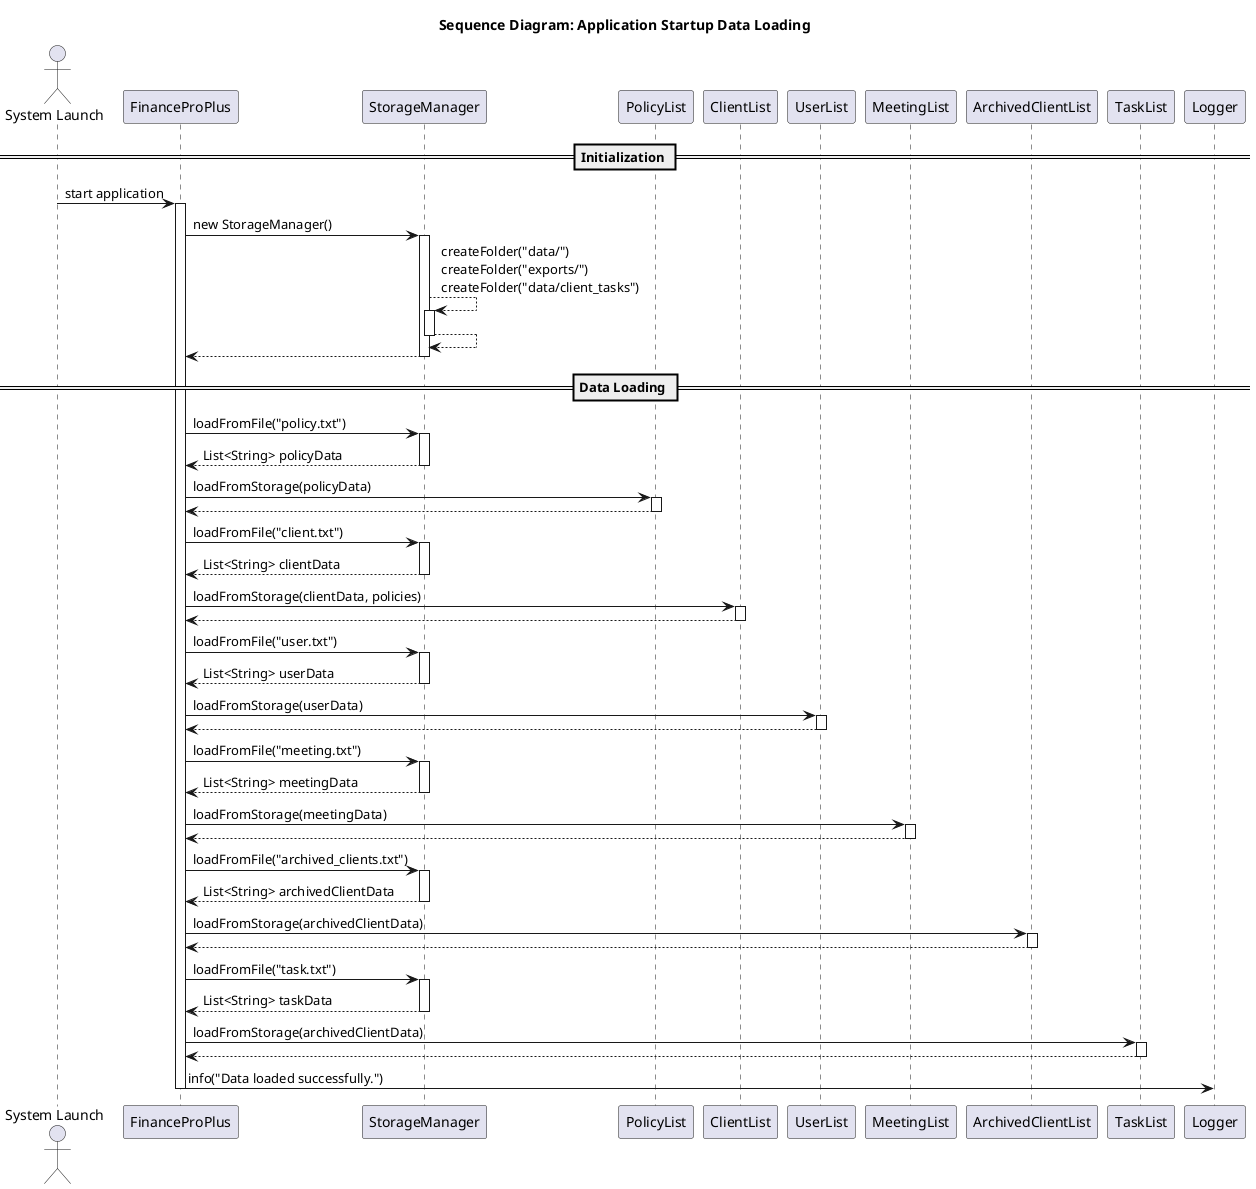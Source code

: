 
@startuml
title Sequence Diagram: Application Startup Data Loading

actor User as "System Launch"
participant FinanceProPlus
participant StorageManager
participant PolicyList
participant ClientList
participant UserList
participant MeetingList
participant ArchivedClientList
participant TaskList
participant Logger


== Initialization ==

User -> FinanceProPlus: start application
activate FinanceProPlus

FinanceProPlus -> StorageManager: new StorageManager()
activate StorageManager
StorageManager --> StorageManager: createFolder("data/")\ncreateFolder("exports/")\ncreateFolder("data/client_tasks")
activate StorageManager
StorageManager --> StorageManager
deactivate StorageManager
StorageManager --> FinanceProPlus
deactivate StorageManager

== Data Loading ==

FinanceProPlus -> StorageManager: loadFromFile("policy.txt")
activate StorageManager
StorageManager --> FinanceProPlus: List<String> policyData
deactivate StorageManager
FinanceProPlus -> PolicyList: loadFromStorage(policyData)
activate PolicyList
PolicyList --> FinanceProPlus:
deactivate PolicyList

FinanceProPlus -> StorageManager: loadFromFile("client.txt")
activate StorageManager
StorageManager --> FinanceProPlus: List<String> clientData
deactivate StorageManager
FinanceProPlus -> ClientList: loadFromStorage(clientData, policies)
activate ClientList
ClientList --> FinanceProPlus:
deactivate ClientList

FinanceProPlus -> StorageManager: loadFromFile("user.txt")
activate StorageManager
StorageManager --> FinanceProPlus: List<String> userData
deactivate StorageManager
FinanceProPlus -> UserList: loadFromStorage(userData)
activate UserList
UserList --> FinanceProPlus:
deactivate UserList

FinanceProPlus -> StorageManager: loadFromFile("meeting.txt")
activate StorageManager
StorageManager --> FinanceProPlus: List<String> meetingData
deactivate StorageManager
FinanceProPlus -> MeetingList: loadFromStorage(meetingData)
activate MeetingList
MeetingList --> FinanceProPlus:
deactivate MeetingList

FinanceProPlus -> StorageManager: loadFromFile("archived_clients.txt")
activate StorageManager
StorageManager --> FinanceProPlus: List<String> archivedClientData
deactivate StorageManager
FinanceProPlus -> ArchivedClientList: loadFromStorage(archivedClientData)
activate ArchivedClientList
ArchivedClientList --> FinanceProPlus:
deactivate ArchivedClientList

FinanceProPlus -> StorageManager: loadFromFile("task.txt")
activate StorageManager
StorageManager --> FinanceProPlus: List<String> taskData
deactivate StorageManager
FinanceProPlus ->TaskList: loadFromStorage(archivedClientData)
activate TaskList
TaskList --> FinanceProPlus:
deactivate TaskList

FinanceProPlus -> Logger: info("Data loaded successfully.")
deactivate FinanceProPlus

@enduml